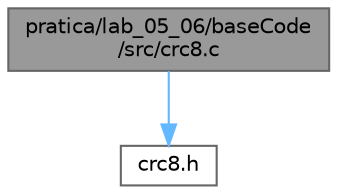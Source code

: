 digraph "pratica/lab_05_06/baseCode/src/crc8.c"
{
 // LATEX_PDF_SIZE
  bgcolor="transparent";
  edge [fontname=Helvetica,fontsize=10,labelfontname=Helvetica,labelfontsize=10];
  node [fontname=Helvetica,fontsize=10,shape=box,height=0.2,width=0.4];
  Node1 [label="pratica/lab_05_06/baseCode\l/src/crc8.c",height=0.2,width=0.4,color="gray40", fillcolor="grey60", style="filled", fontcolor="black",tooltip="CRC - Cyclic Redundancy Check with 8 bits."];
  Node1 -> Node2 [color="steelblue1",style="solid"];
  Node2 [label="crc8.h",height=0.2,width=0.4,color="grey40", fillcolor="white", style="filled",URL="$crc8_8h.html",tooltip="Apropriate returns defines for the crc8 and respective function prototypes."];
}
